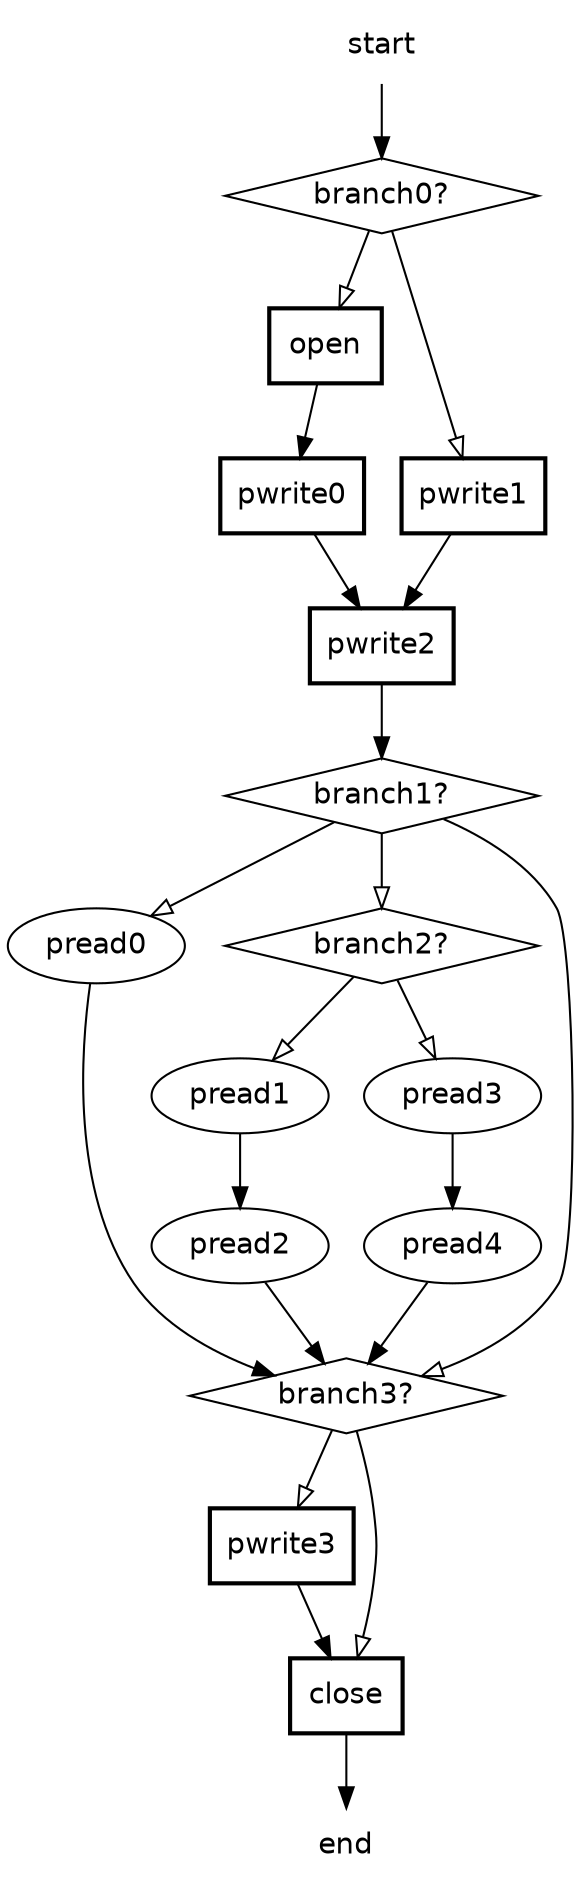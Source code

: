 digraph SCGraph {
  graph [fontname="helvetica"];
  node  [fontname="helvetica"];
  edge  [fontname="helvetica"];
  start [shape=plaintext];
  start -> branch0;
  end [shape=plaintext];
  branch0 [shape=diamond,label="branch0?"];
  branch0 -> open [arrowhead=empty];
  branch0 -> pwrite1 [arrowhead=empty];
  pwrite1 [shape=box,style=bold];
  pwrite1 -> pwrite2;
  pwrite2 [shape=box,style=bold];
  pwrite2 -> branch1;
  branch1 [shape=diamond,label="branch1?"];
  branch1 -> pread0 [arrowhead=empty];
  branch1 -> branch2 [arrowhead=empty];
  branch1 -> branch3 [arrowhead=empty];
  branch3 [shape=diamond,label="branch3?"];
  branch3 -> pwrite3 [arrowhead=empty];
  branch3 -> close [arrowhead=empty];
  close [shape=box,style=bold];
  close -> end;
  pwrite3 [shape=box,style=bold];
  pwrite3 -> close;
  branch2 [shape=diamond,label="branch2?"];
  branch2 -> pread1 [arrowhead=empty];
  branch2 -> pread3 [arrowhead=empty];
  pread3 -> pread4;
  pread4 -> branch3;
  pread1 -> pread2;
  pread2 -> branch3;
  pread0 -> branch3;
  open [shape=box,style=bold];
  open -> pwrite0;
  pwrite0 [shape=box,style=bold];
  pwrite0 -> pwrite2;
}
